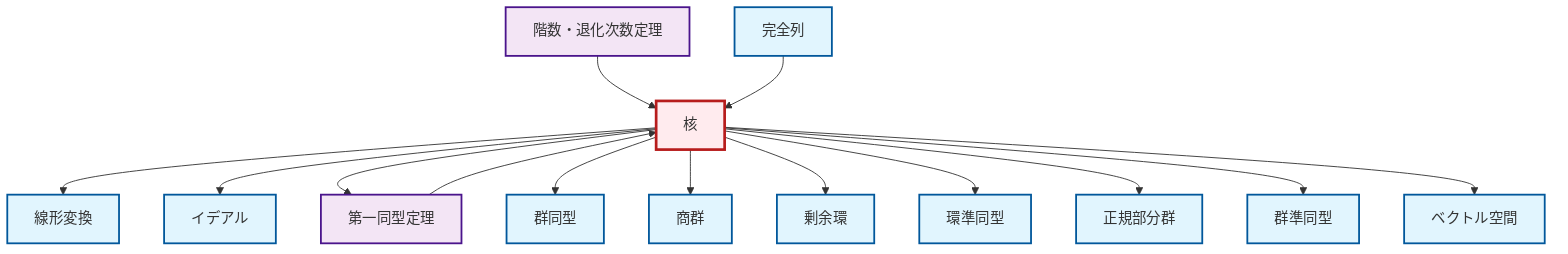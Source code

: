graph TD
    classDef definition fill:#e1f5fe,stroke:#01579b,stroke-width:2px
    classDef theorem fill:#f3e5f5,stroke:#4a148c,stroke-width:2px
    classDef axiom fill:#fff3e0,stroke:#e65100,stroke-width:2px
    classDef example fill:#e8f5e9,stroke:#1b5e20,stroke-width:2px
    classDef current fill:#ffebee,stroke:#b71c1c,stroke-width:3px
    def-kernel["核"]:::definition
    def-quotient-ring["剰余環"]:::definition
    def-exact-sequence["完全列"]:::definition
    def-vector-space["ベクトル空間"]:::definition
    thm-rank-nullity["階数・退化次数定理"]:::theorem
    def-homomorphism["群準同型"]:::definition
    def-ring-homomorphism["環準同型"]:::definition
    def-quotient-group["商群"]:::definition
    thm-first-isomorphism["第一同型定理"]:::theorem
    def-linear-transformation["線形変換"]:::definition
    def-isomorphism["群同型"]:::definition
    def-normal-subgroup["正規部分群"]:::definition
    def-ideal["イデアル"]:::definition
    def-kernel --> def-linear-transformation
    thm-rank-nullity --> def-kernel
    def-kernel --> def-ideal
    thm-first-isomorphism --> def-kernel
    def-kernel --> thm-first-isomorphism
    def-kernel --> def-isomorphism
    def-kernel --> def-quotient-group
    def-kernel --> def-quotient-ring
    def-kernel --> def-ring-homomorphism
    def-kernel --> def-normal-subgroup
    def-kernel --> def-homomorphism
    def-kernel --> def-vector-space
    def-exact-sequence --> def-kernel
    class def-kernel current